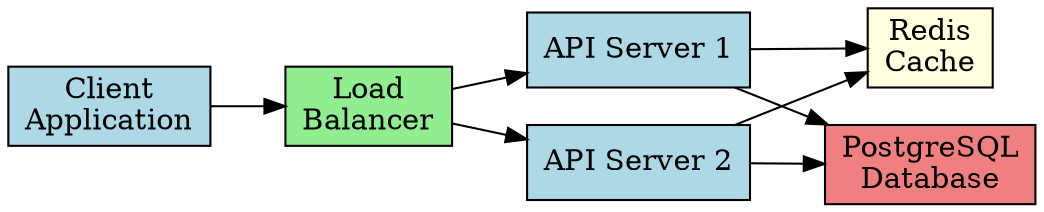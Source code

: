 digraph Architecture {
    rankdir=LR;
    node [shape=box, style=filled, fillcolor=lightblue];

    Client [label="Client\nApplication"];
    LB [label="Load\nBalancer", fillcolor=lightgreen];
    API1 [label="API Server 1"];
    API2 [label="API Server 2"];
    Cache [label="Redis\nCache", fillcolor=lightyellow];
    DB [label="PostgreSQL\nDatabase", fillcolor=lightcoral];

    Client -> LB;
    LB -> API1;
    LB -> API2;
    API1 -> Cache;
    API2 -> Cache;
    API1 -> DB;
    API2 -> DB;
}

